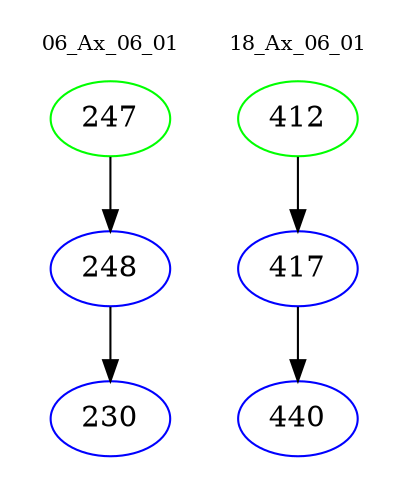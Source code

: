 digraph{
subgraph cluster_0 {
color = white
label = "06_Ax_06_01";
fontsize=10;
T0_247 [label="247", color="green"]
T0_247 -> T0_248 [color="black"]
T0_248 [label="248", color="blue"]
T0_248 -> T0_230 [color="black"]
T0_230 [label="230", color="blue"]
}
subgraph cluster_1 {
color = white
label = "18_Ax_06_01";
fontsize=10;
T1_412 [label="412", color="green"]
T1_412 -> T1_417 [color="black"]
T1_417 [label="417", color="blue"]
T1_417 -> T1_440 [color="black"]
T1_440 [label="440", color="blue"]
}
}
